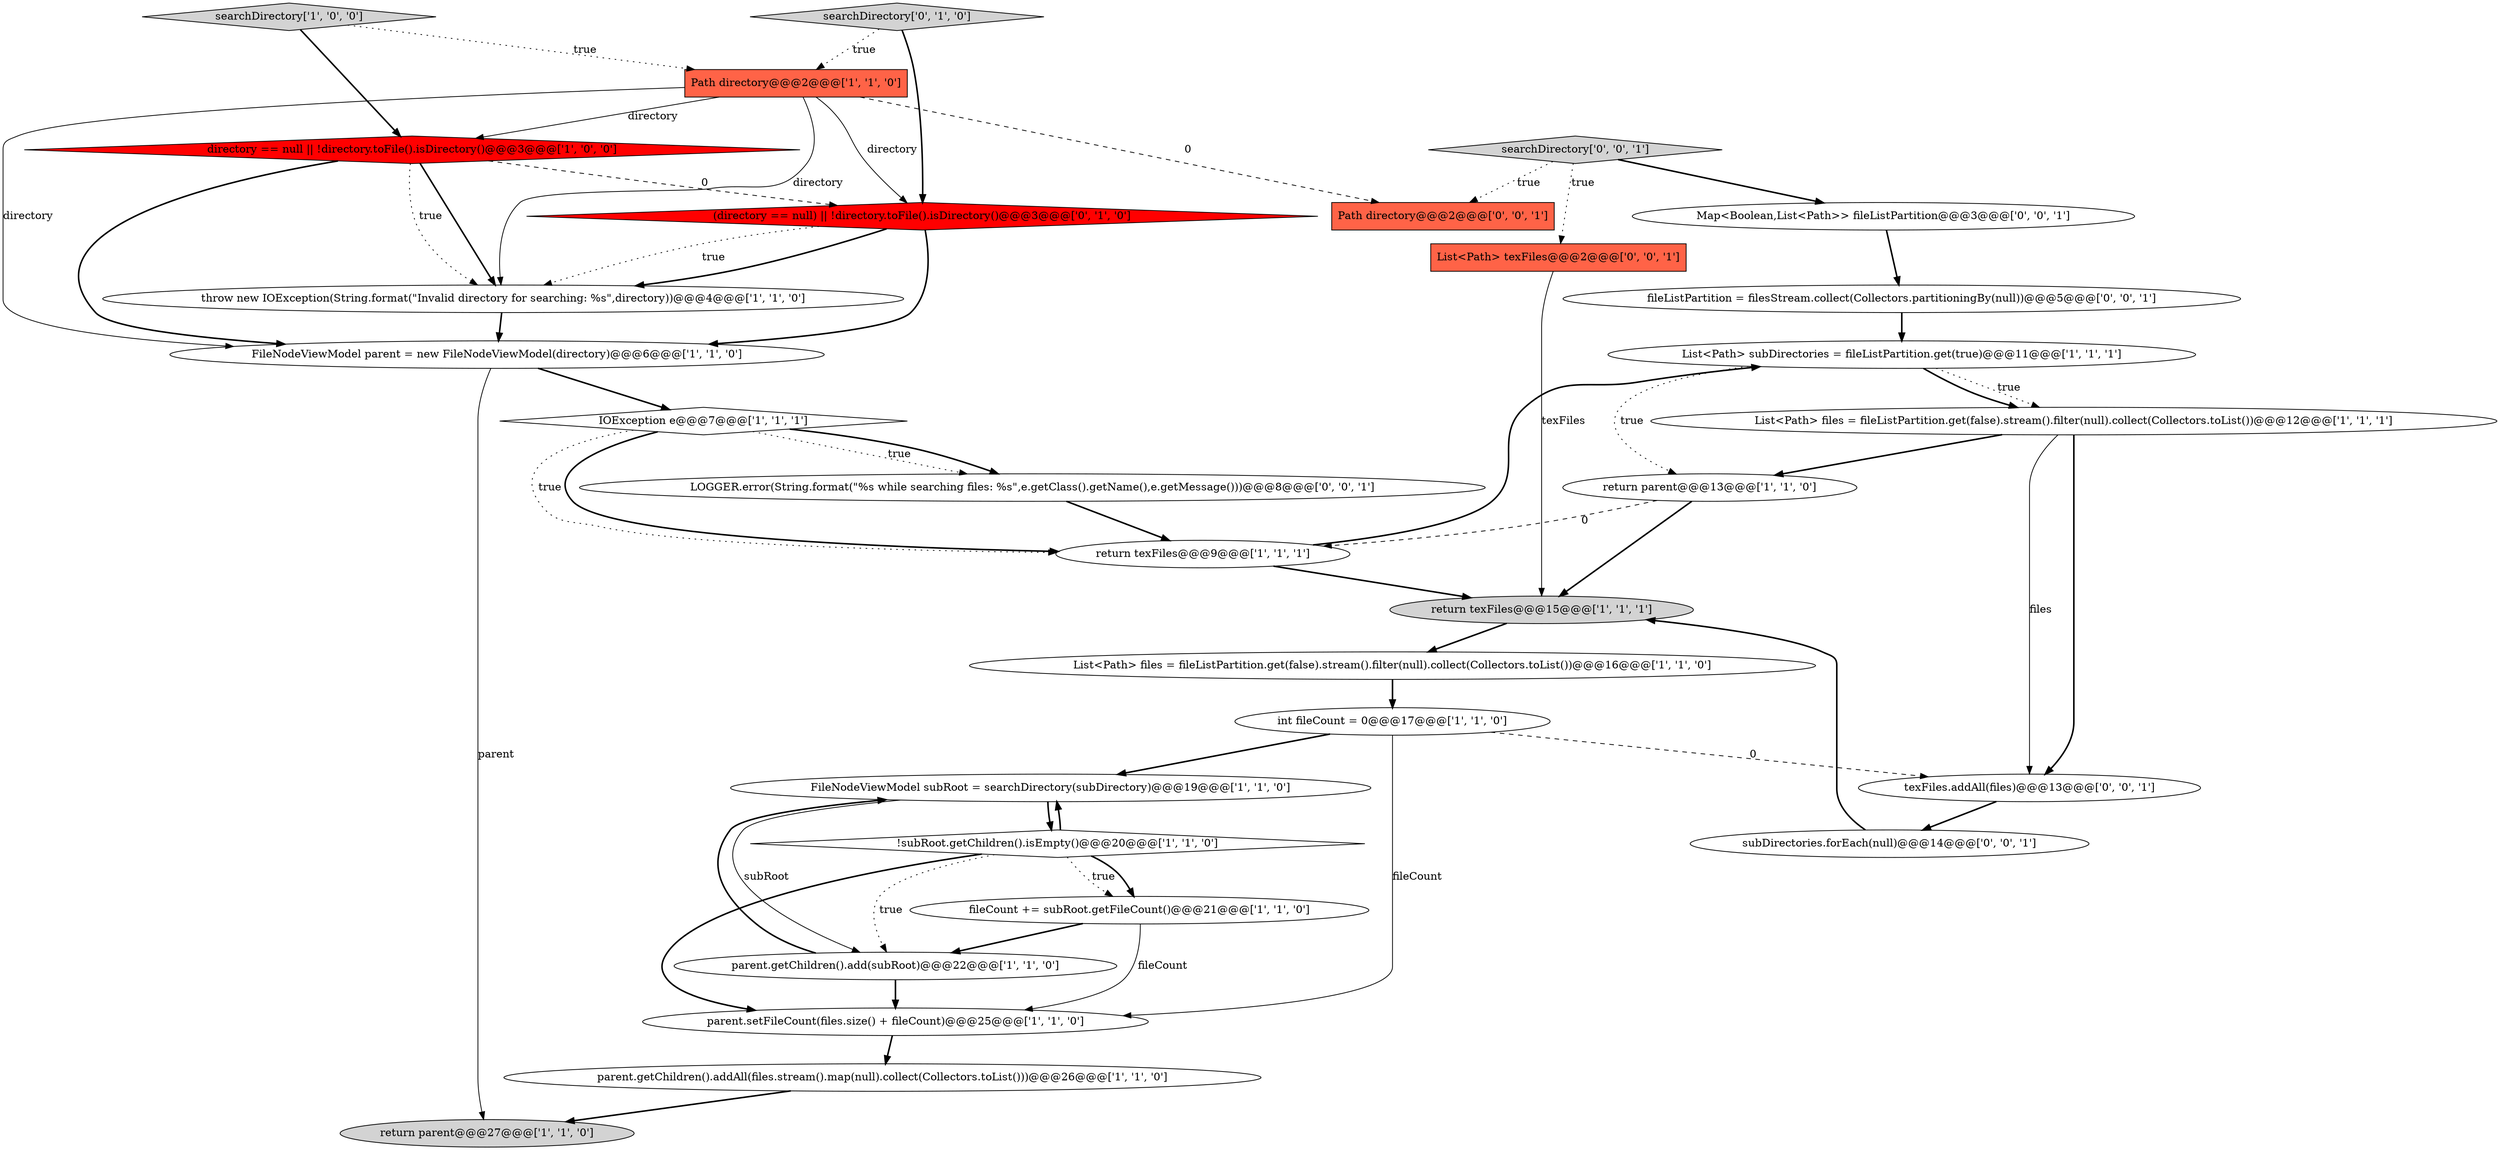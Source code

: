 digraph {
27 [style = filled, label = "fileListPartition = filesStream.collect(Collectors.partitioningBy(null))@@@5@@@['0', '0', '1']", fillcolor = white, shape = ellipse image = "AAA0AAABBB3BBB"];
13 [style = filled, label = "IOException e@@@7@@@['1', '1', '1']", fillcolor = white, shape = diamond image = "AAA0AAABBB1BBB"];
1 [style = filled, label = "return texFiles@@@9@@@['1', '1', '1']", fillcolor = white, shape = ellipse image = "AAA0AAABBB1BBB"];
29 [style = filled, label = "subDirectories.forEach(null)@@@14@@@['0', '0', '1']", fillcolor = white, shape = ellipse image = "AAA0AAABBB3BBB"];
0 [style = filled, label = "!subRoot.getChildren().isEmpty()@@@20@@@['1', '1', '0']", fillcolor = white, shape = diamond image = "AAA0AAABBB1BBB"];
4 [style = filled, label = "FileNodeViewModel parent = new FileNodeViewModel(directory)@@@6@@@['1', '1', '0']", fillcolor = white, shape = ellipse image = "AAA0AAABBB1BBB"];
8 [style = filled, label = "return parent@@@13@@@['1', '1', '0']", fillcolor = white, shape = ellipse image = "AAA0AAABBB1BBB"];
22 [style = filled, label = "LOGGER.error(String.format(\"%s while searching files: %s\",e.getClass().getName(),e.getMessage()))@@@8@@@['0', '0', '1']", fillcolor = white, shape = ellipse image = "AAA0AAABBB3BBB"];
9 [style = filled, label = "List<Path> files = fileListPartition.get(false).stream().filter(null).collect(Collectors.toList())@@@16@@@['1', '1', '0']", fillcolor = white, shape = ellipse image = "AAA0AAABBB1BBB"];
25 [style = filled, label = "Map<Boolean,List<Path>> fileListPartition@@@3@@@['0', '0', '1']", fillcolor = white, shape = ellipse image = "AAA0AAABBB3BBB"];
15 [style = filled, label = "int fileCount = 0@@@17@@@['1', '1', '0']", fillcolor = white, shape = ellipse image = "AAA0AAABBB1BBB"];
14 [style = filled, label = "List<Path> subDirectories = fileListPartition.get(true)@@@11@@@['1', '1', '1']", fillcolor = white, shape = ellipse image = "AAA0AAABBB1BBB"];
16 [style = filled, label = "parent.getChildren().add(subRoot)@@@22@@@['1', '1', '0']", fillcolor = white, shape = ellipse image = "AAA0AAABBB1BBB"];
18 [style = filled, label = "return texFiles@@@15@@@['1', '1', '1']", fillcolor = lightgray, shape = ellipse image = "AAA0AAABBB1BBB"];
7 [style = filled, label = "searchDirectory['1', '0', '0']", fillcolor = lightgray, shape = diamond image = "AAA0AAABBB1BBB"];
24 [style = filled, label = "searchDirectory['0', '0', '1']", fillcolor = lightgray, shape = diamond image = "AAA0AAABBB3BBB"];
21 [style = filled, label = "searchDirectory['0', '1', '0']", fillcolor = lightgray, shape = diamond image = "AAA0AAABBB2BBB"];
19 [style = filled, label = "return parent@@@27@@@['1', '1', '0']", fillcolor = lightgray, shape = ellipse image = "AAA0AAABBB1BBB"];
12 [style = filled, label = "fileCount += subRoot.getFileCount()@@@21@@@['1', '1', '0']", fillcolor = white, shape = ellipse image = "AAA0AAABBB1BBB"];
2 [style = filled, label = "parent.getChildren().addAll(files.stream().map(null).collect(Collectors.toList()))@@@26@@@['1', '1', '0']", fillcolor = white, shape = ellipse image = "AAA0AAABBB1BBB"];
26 [style = filled, label = "Path directory@@@2@@@['0', '0', '1']", fillcolor = tomato, shape = box image = "AAA0AAABBB3BBB"];
11 [style = filled, label = "List<Path> files = fileListPartition.get(false).stream().filter(null).collect(Collectors.toList())@@@12@@@['1', '1', '1']", fillcolor = white, shape = ellipse image = "AAA0AAABBB1BBB"];
3 [style = filled, label = "throw new IOException(String.format(\"Invalid directory for searching: %s\",directory))@@@4@@@['1', '1', '0']", fillcolor = white, shape = ellipse image = "AAA0AAABBB1BBB"];
5 [style = filled, label = "FileNodeViewModel subRoot = searchDirectory(subDirectory)@@@19@@@['1', '1', '0']", fillcolor = white, shape = ellipse image = "AAA0AAABBB1BBB"];
10 [style = filled, label = "parent.setFileCount(files.size() + fileCount)@@@25@@@['1', '1', '0']", fillcolor = white, shape = ellipse image = "AAA0AAABBB1BBB"];
23 [style = filled, label = "List<Path> texFiles@@@2@@@['0', '0', '1']", fillcolor = tomato, shape = box image = "AAA0AAABBB3BBB"];
17 [style = filled, label = "Path directory@@@2@@@['1', '1', '0']", fillcolor = tomato, shape = box image = "AAA0AAABBB1BBB"];
6 [style = filled, label = "directory == null || !directory.toFile().isDirectory()@@@3@@@['1', '0', '0']", fillcolor = red, shape = diamond image = "AAA1AAABBB1BBB"];
20 [style = filled, label = "(directory == null) || !directory.toFile().isDirectory()@@@3@@@['0', '1', '0']", fillcolor = red, shape = diamond image = "AAA1AAABBB2BBB"];
28 [style = filled, label = "texFiles.addAll(files)@@@13@@@['0', '0', '1']", fillcolor = white, shape = ellipse image = "AAA0AAABBB3BBB"];
28->29 [style = bold, label=""];
17->3 [style = solid, label="directory"];
6->3 [style = bold, label=""];
17->6 [style = solid, label="directory"];
0->12 [style = dotted, label="true"];
11->28 [style = bold, label=""];
2->19 [style = bold, label=""];
15->28 [style = dashed, label="0"];
27->14 [style = bold, label=""];
16->10 [style = bold, label=""];
6->20 [style = dashed, label="0"];
8->18 [style = bold, label=""];
12->10 [style = solid, label="fileCount"];
0->12 [style = bold, label=""];
4->13 [style = bold, label=""];
11->28 [style = solid, label="files"];
1->18 [style = bold, label=""];
21->17 [style = dotted, label="true"];
12->16 [style = bold, label=""];
20->3 [style = bold, label=""];
8->1 [style = dashed, label="0"];
3->4 [style = bold, label=""];
5->16 [style = solid, label="subRoot"];
13->1 [style = bold, label=""];
15->5 [style = bold, label=""];
15->10 [style = solid, label="fileCount"];
20->4 [style = bold, label=""];
29->18 [style = bold, label=""];
25->27 [style = bold, label=""];
13->1 [style = dotted, label="true"];
6->4 [style = bold, label=""];
4->19 [style = solid, label="parent"];
23->18 [style = solid, label="texFiles"];
0->10 [style = bold, label=""];
21->20 [style = bold, label=""];
24->23 [style = dotted, label="true"];
13->22 [style = dotted, label="true"];
5->0 [style = bold, label=""];
24->26 [style = dotted, label="true"];
9->15 [style = bold, label=""];
24->25 [style = bold, label=""];
17->20 [style = solid, label="directory"];
7->6 [style = bold, label=""];
18->9 [style = bold, label=""];
14->8 [style = dotted, label="true"];
16->5 [style = bold, label=""];
20->3 [style = dotted, label="true"];
14->11 [style = dotted, label="true"];
11->8 [style = bold, label=""];
17->26 [style = dashed, label="0"];
10->2 [style = bold, label=""];
1->14 [style = bold, label=""];
0->16 [style = dotted, label="true"];
13->22 [style = bold, label=""];
22->1 [style = bold, label=""];
6->3 [style = dotted, label="true"];
17->4 [style = solid, label="directory"];
7->17 [style = dotted, label="true"];
14->11 [style = bold, label=""];
0->5 [style = bold, label=""];
}
